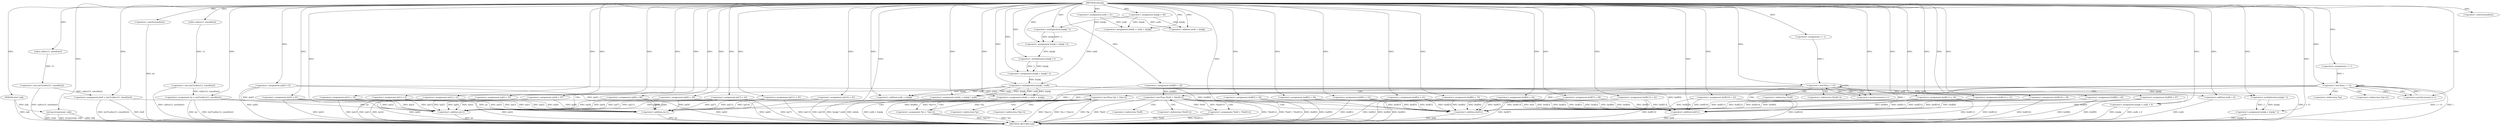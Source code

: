 digraph tfwnnk {  
"1752440687003217483" [label = "(METHOD,tfwnnk)" ]
"1752440687003217741" [label = "(METHOD_RETURN,void)" ]
"1752440687003217484" [label = "(PARAM,char* iodj)" ]
"1752440687003217489" [label = "(<operator>.assignment,lixilf = (int*)calloc(15, sizeof(int)))" ]
"1752440687003217491" [label = "(<operator>.cast,(int*)calloc(15, sizeof(int)))" ]
"1752440687003217493" [label = "(calloc,calloc(15, sizeof(int)))" ]
"1752440687003217495" [label = "(<operator>.sizeOf,sizeof(int))" ]
"1752440687003217497" [label = "(strcpy,strcpy(snnji, iodj))" ]
"1752440687003217500" [label = "(<operator>.assignment,lixilf[0] = 28)" ]
"1752440687003217506" [label = "(<operator>.assignment,hrjnkj = 40)" ]
"1752440687003217509" [label = "(<operator>.assignment,tjz = (int*)calloc(12, sizeof(int)))" ]
"1752440687003217511" [label = "(<operator>.cast,(int*)calloc(12, sizeof(int)))" ]
"1752440687003217513" [label = "(calloc,calloc(12, sizeof(int)))" ]
"1752440687003217515" [label = "(<operator>.sizeOf,sizeof(int))" ]
"1752440687003217517" [label = "(<operator>.assignment,tjz[0] = 8)" ]
"1752440687003217523" [label = "(<operator>.assignment,xxdh = 21)" ]
"1752440687003217526" [label = "(<operator>.assignment,tjz[1] = 6)" ]
"1752440687003217532" [label = "(<operator>.assignment,lebidy = xxdh + hrjnkj)" ]
"1752440687003217534" [label = "(<operator>.addition,xxdh + hrjnkj)" ]
"1752440687003217537" [label = "(<operator>.assignment,lixilf[1] = 53)" ]
"1752440687003217542" [label = "(<operator>.assignment,hrjnkj = hrjnkj * 2)" ]
"1752440687003217544" [label = "(<operator>.multiplication,hrjnkj * 2)" ]
"1752440687003217547" [label = "(<operator>.assignment,lixilf[2] = 61)" ]
"1752440687003217552" [label = "(<operator>.assignment,tjz[2] = 21)" ]
"1752440687003217557" [label = "(<operator>.assignment,lixilf[3] = 30)" ]
"1752440687003217562" [label = "(<operator>.assignment,tjz[3] = 34)" ]
"1752440687003217567" [label = "(<operator>.assignment,tjz[4] = 97)" ]
"1752440687003217572" [label = "(<operator>.assignment,tjz[5] = 65)" ]
"1752440687003217577" [label = "(<operator>.assignment,tjz[6] = 55)" ]
"1752440687003217582" [label = "(<operator>.assignment,lixilf[4] = 26)" ]
"1752440687003217587" [label = "(<operator>.assignment,tjz[7] = 63)" ]
"1752440687003217592" [label = "(<operator>.assignment,lixilf[5] = 84)" ]
"1752440687003217597" [label = "(<operator>.assignment,lixilf[6] = 74)" ]
"1752440687003217602" [label = "(<operator>.assignment,tjz[8] = 66)" ]
"1752440687003217607" [label = "(<operator>.assignment,hrjnkj = hrjnkj * 2)" ]
"1752440687003217609" [label = "(<operator>.multiplication,hrjnkj * 2)" ]
"1752440687003217612" [label = "(<operator>.assignment,tjz[9] = 29)" ]
"1752440687003217617" [label = "(<operator>.assignment,tjz[10] = 93)" ]
"1752440687003217622" [label = "(<operator>.assignment,lixilf[7] = 48)" ]
"1752440687003217627" [label = "(<operator>.assignment,lebidy = hrjnkj * xxdh)" ]
"1752440687003217629" [label = "(<operator>.multiplication,hrjnkj * xxdh)" ]
"1752440687003217632" [label = "(<operator>.assignment,lixilf[8] = 40)" ]
"1752440687003217637" [label = "(<operator>.assignment,lixilf[9] = 97)" ]
"1752440687003217642" [label = "(<operator>.assignment,lixilf[10] = 22)" ]
"1752440687003217647" [label = "(<operator>.assignment,lixilf[11] = 50)" ]
"1752440687003217652" [label = "(<operator>.assignment,tjz[11] = 85)" ]
"1752440687003217657" [label = "(<operator>.assignment,lebidy = xxdh + hrjnkj)" ]
"1752440687003217659" [label = "(<operator>.addition,xxdh + hrjnkj)" ]
"1752440687003217662" [label = "(<operator>.assignment,lixilf[12] = 22)" ]
"1752440687003217667" [label = "(<operator>.assignment,lixilf[13] = 22)" ]
"1752440687003217672" [label = "(<operator>.assignment,lixilf[14] = 39)" ]
"1752440687003217679" [label = "(<operator>.assignment,i = 1)" ]
"1752440687003217682" [label = "(<operator>.lessThan,i < 15)" ]
"1752440687003217685" [label = "(<operator>.postIncrement,i++)" ]
"1752440687003217689" [label = "(<operator>.lessThan,*lixilf < *(lixilf+i))" ]
"1752440687003217693" [label = "(<operator>.addition,lixilf+i)" ]
"1752440687003217697" [label = "(<operator>.assignment,*lixilf = *(lixilf+i))" ]
"1752440687003217701" [label = "(<operator>.addition,lixilf+i)" ]
"1752440687003217704" [label = "(<operator>.assignment,hrjnkj = hrjnkj * 2)" ]
"1752440687003217706" [label = "(<operator>.multiplication,hrjnkj * 2)" ]
"1752440687003217711" [label = "(<operator>.assignment,i = 1)" ]
"1752440687003217714" [label = "(<operator>.lessThan,i < 12)" ]
"1752440687003217717" [label = "(<operator>.postIncrement,i++)" ]
"1752440687003217721" [label = "(<operator>.lessThan,*tjz < *(tjz+i))" ]
"1752440687003217725" [label = "(<operator>.addition,tjz+i)" ]
"1752440687003217729" [label = "(<operator>.assignment,*tjz = *(tjz+i))" ]
"1752440687003217733" [label = "(<operator>.addition,tjz+i)" ]
"1752440687003217736" [label = "(<operator>.assignment,hrjnkj = xxdh + 6)" ]
"1752440687003217738" [label = "(<operator>.addition,xxdh + 6)" ]
"1752440687003217690" [label = "(<operator>.indirection,*lixilf)" ]
"1752440687003217692" [label = "(<operator>.indirection,*(lixilf+i))" ]
"1752440687003217698" [label = "(<operator>.indirection,*lixilf)" ]
"1752440687003217700" [label = "(<operator>.indirection,*(lixilf+i))" ]
"1752440687003217722" [label = "(<operator>.indirection,*tjz)" ]
"1752440687003217724" [label = "(<operator>.indirection,*(tjz+i))" ]
"1752440687003217730" [label = "(<operator>.indirection,*tjz)" ]
"1752440687003217732" [label = "(<operator>.indirection,*(tjz+i))" ]
  "1752440687003217652" -> "1752440687003217741"  [ label = "DDG: tjz[11]"] 
  "1752440687003217721" -> "1752440687003217741"  [ label = "DDG: *tjz"] 
  "1752440687003217484" -> "1752440687003217741"  [ label = "DDG: iodj"] 
  "1752440687003217627" -> "1752440687003217741"  [ label = "DDG: hrjnkj * xxdh"] 
  "1752440687003217736" -> "1752440687003217741"  [ label = "DDG: xxdh + 6"] 
  "1752440687003217736" -> "1752440687003217741"  [ label = "DDG: hrjnkj"] 
  "1752440687003217489" -> "1752440687003217741"  [ label = "DDG: (int*)calloc(15, sizeof(int))"] 
  "1752440687003217557" -> "1752440687003217741"  [ label = "DDG: lixilf[3]"] 
  "1752440687003217667" -> "1752440687003217741"  [ label = "DDG: lixilf[13]"] 
  "1752440687003217547" -> "1752440687003217741"  [ label = "DDG: lixilf[2]"] 
  "1752440687003217497" -> "1752440687003217741"  [ label = "DDG: snnji"] 
  "1752440687003217612" -> "1752440687003217741"  [ label = "DDG: tjz[9]"] 
  "1752440687003217497" -> "1752440687003217741"  [ label = "DDG: strcpy(snnji, iodj)"] 
  "1752440687003217704" -> "1752440687003217741"  [ label = "DDG: hrjnkj * 2"] 
  "1752440687003217602" -> "1752440687003217741"  [ label = "DDG: tjz[8]"] 
  "1752440687003217689" -> "1752440687003217741"  [ label = "DDG: *lixilf"] 
  "1752440687003217562" -> "1752440687003217741"  [ label = "DDG: tjz[3]"] 
  "1752440687003217733" -> "1752440687003217741"  [ label = "DDG: tjz"] 
  "1752440687003217657" -> "1752440687003217741"  [ label = "DDG: lebidy"] 
  "1752440687003217682" -> "1752440687003217741"  [ label = "DDG: i < 15"] 
  "1752440687003217697" -> "1752440687003217741"  [ label = "DDG: *lixilf"] 
  "1752440687003217738" -> "1752440687003217741"  [ label = "DDG: xxdh"] 
  "1752440687003217729" -> "1752440687003217741"  [ label = "DDG: *(tjz+i)"] 
  "1752440687003217500" -> "1752440687003217741"  [ label = "DDG: lixilf[0]"] 
  "1752440687003217509" -> "1752440687003217741"  [ label = "DDG: (int*)calloc(12, sizeof(int))"] 
  "1752440687003217647" -> "1752440687003217741"  [ label = "DDG: lixilf[11]"] 
  "1752440687003217657" -> "1752440687003217741"  [ label = "DDG: xxdh + hrjnkj"] 
  "1752440687003217637" -> "1752440687003217741"  [ label = "DDG: lixilf[9]"] 
  "1752440687003217489" -> "1752440687003217741"  [ label = "DDG: lixilf"] 
  "1752440687003217592" -> "1752440687003217741"  [ label = "DDG: lixilf[5]"] 
  "1752440687003217572" -> "1752440687003217741"  [ label = "DDG: tjz[5]"] 
  "1752440687003217693" -> "1752440687003217741"  [ label = "DDG: lixilf"] 
  "1752440687003217697" -> "1752440687003217741"  [ label = "DDG: *(lixilf+i)"] 
  "1752440687003217497" -> "1752440687003217741"  [ label = "DDG: iodj"] 
  "1752440687003217714" -> "1752440687003217741"  [ label = "DDG: i < 12"] 
  "1752440687003217509" -> "1752440687003217741"  [ label = "DDG: tjz"] 
  "1752440687003217517" -> "1752440687003217741"  [ label = "DDG: tjz[0]"] 
  "1752440687003217587" -> "1752440687003217741"  [ label = "DDG: tjz[7]"] 
  "1752440687003217672" -> "1752440687003217741"  [ label = "DDG: lixilf[14]"] 
  "1752440687003217689" -> "1752440687003217741"  [ label = "DDG: *(lixilf+i)"] 
  "1752440687003217642" -> "1752440687003217741"  [ label = "DDG: lixilf[10]"] 
  "1752440687003217582" -> "1752440687003217741"  [ label = "DDG: lixilf[4]"] 
  "1752440687003217597" -> "1752440687003217741"  [ label = "DDG: lixilf[6]"] 
  "1752440687003217567" -> "1752440687003217741"  [ label = "DDG: tjz[4]"] 
  "1752440687003217701" -> "1752440687003217741"  [ label = "DDG: lixilf"] 
  "1752440687003217714" -> "1752440687003217741"  [ label = "DDG: i"] 
  "1752440687003217725" -> "1752440687003217741"  [ label = "DDG: tjz"] 
  "1752440687003217526" -> "1752440687003217741"  [ label = "DDG: tjz[1]"] 
  "1752440687003217622" -> "1752440687003217741"  [ label = "DDG: lixilf[7]"] 
  "1752440687003217689" -> "1752440687003217741"  [ label = "DDG: *lixilf < *(lixilf+i)"] 
  "1752440687003217721" -> "1752440687003217741"  [ label = "DDG: *(tjz+i)"] 
  "1752440687003217511" -> "1752440687003217741"  [ label = "DDG: calloc(12, sizeof(int))"] 
  "1752440687003217721" -> "1752440687003217741"  [ label = "DDG: *tjz < *(tjz+i)"] 
  "1752440687003217491" -> "1752440687003217741"  [ label = "DDG: calloc(15, sizeof(int))"] 
  "1752440687003217577" -> "1752440687003217741"  [ label = "DDG: tjz[6]"] 
  "1752440687003217662" -> "1752440687003217741"  [ label = "DDG: lixilf[12]"] 
  "1752440687003217617" -> "1752440687003217741"  [ label = "DDG: tjz[10]"] 
  "1752440687003217632" -> "1752440687003217741"  [ label = "DDG: lixilf[8]"] 
  "1752440687003217552" -> "1752440687003217741"  [ label = "DDG: tjz[2]"] 
  "1752440687003217729" -> "1752440687003217741"  [ label = "DDG: *tjz"] 
  "1752440687003217537" -> "1752440687003217741"  [ label = "DDG: lixilf[1]"] 
  "1752440687003217515" -> "1752440687003217741"  [ label = "DDG: int"] 
  "1752440687003217483" -> "1752440687003217484"  [ label = "DDG: "] 
  "1752440687003217491" -> "1752440687003217489"  [ label = "DDG: calloc(15, sizeof(int))"] 
  "1752440687003217483" -> "1752440687003217489"  [ label = "DDG: "] 
  "1752440687003217493" -> "1752440687003217491"  [ label = "DDG: 15"] 
  "1752440687003217483" -> "1752440687003217493"  [ label = "DDG: "] 
  "1752440687003217483" -> "1752440687003217495"  [ label = "DDG: "] 
  "1752440687003217483" -> "1752440687003217497"  [ label = "DDG: "] 
  "1752440687003217484" -> "1752440687003217497"  [ label = "DDG: iodj"] 
  "1752440687003217483" -> "1752440687003217500"  [ label = "DDG: "] 
  "1752440687003217483" -> "1752440687003217506"  [ label = "DDG: "] 
  "1752440687003217511" -> "1752440687003217509"  [ label = "DDG: calloc(12, sizeof(int))"] 
  "1752440687003217483" -> "1752440687003217509"  [ label = "DDG: "] 
  "1752440687003217513" -> "1752440687003217511"  [ label = "DDG: 12"] 
  "1752440687003217483" -> "1752440687003217513"  [ label = "DDG: "] 
  "1752440687003217483" -> "1752440687003217515"  [ label = "DDG: "] 
  "1752440687003217483" -> "1752440687003217517"  [ label = "DDG: "] 
  "1752440687003217483" -> "1752440687003217523"  [ label = "DDG: "] 
  "1752440687003217483" -> "1752440687003217526"  [ label = "DDG: "] 
  "1752440687003217523" -> "1752440687003217532"  [ label = "DDG: xxdh"] 
  "1752440687003217483" -> "1752440687003217532"  [ label = "DDG: "] 
  "1752440687003217506" -> "1752440687003217532"  [ label = "DDG: hrjnkj"] 
  "1752440687003217523" -> "1752440687003217534"  [ label = "DDG: xxdh"] 
  "1752440687003217483" -> "1752440687003217534"  [ label = "DDG: "] 
  "1752440687003217506" -> "1752440687003217534"  [ label = "DDG: hrjnkj"] 
  "1752440687003217483" -> "1752440687003217537"  [ label = "DDG: "] 
  "1752440687003217544" -> "1752440687003217542"  [ label = "DDG: hrjnkj"] 
  "1752440687003217544" -> "1752440687003217542"  [ label = "DDG: 2"] 
  "1752440687003217483" -> "1752440687003217542"  [ label = "DDG: "] 
  "1752440687003217483" -> "1752440687003217544"  [ label = "DDG: "] 
  "1752440687003217506" -> "1752440687003217544"  [ label = "DDG: hrjnkj"] 
  "1752440687003217483" -> "1752440687003217547"  [ label = "DDG: "] 
  "1752440687003217483" -> "1752440687003217552"  [ label = "DDG: "] 
  "1752440687003217483" -> "1752440687003217557"  [ label = "DDG: "] 
  "1752440687003217483" -> "1752440687003217562"  [ label = "DDG: "] 
  "1752440687003217483" -> "1752440687003217567"  [ label = "DDG: "] 
  "1752440687003217483" -> "1752440687003217572"  [ label = "DDG: "] 
  "1752440687003217483" -> "1752440687003217577"  [ label = "DDG: "] 
  "1752440687003217483" -> "1752440687003217582"  [ label = "DDG: "] 
  "1752440687003217483" -> "1752440687003217587"  [ label = "DDG: "] 
  "1752440687003217483" -> "1752440687003217592"  [ label = "DDG: "] 
  "1752440687003217483" -> "1752440687003217597"  [ label = "DDG: "] 
  "1752440687003217483" -> "1752440687003217602"  [ label = "DDG: "] 
  "1752440687003217609" -> "1752440687003217607"  [ label = "DDG: hrjnkj"] 
  "1752440687003217609" -> "1752440687003217607"  [ label = "DDG: 2"] 
  "1752440687003217483" -> "1752440687003217607"  [ label = "DDG: "] 
  "1752440687003217542" -> "1752440687003217609"  [ label = "DDG: hrjnkj"] 
  "1752440687003217483" -> "1752440687003217609"  [ label = "DDG: "] 
  "1752440687003217483" -> "1752440687003217612"  [ label = "DDG: "] 
  "1752440687003217483" -> "1752440687003217617"  [ label = "DDG: "] 
  "1752440687003217483" -> "1752440687003217622"  [ label = "DDG: "] 
  "1752440687003217629" -> "1752440687003217627"  [ label = "DDG: hrjnkj"] 
  "1752440687003217629" -> "1752440687003217627"  [ label = "DDG: xxdh"] 
  "1752440687003217483" -> "1752440687003217627"  [ label = "DDG: "] 
  "1752440687003217607" -> "1752440687003217629"  [ label = "DDG: hrjnkj"] 
  "1752440687003217483" -> "1752440687003217629"  [ label = "DDG: "] 
  "1752440687003217523" -> "1752440687003217629"  [ label = "DDG: xxdh"] 
  "1752440687003217483" -> "1752440687003217632"  [ label = "DDG: "] 
  "1752440687003217483" -> "1752440687003217637"  [ label = "DDG: "] 
  "1752440687003217483" -> "1752440687003217642"  [ label = "DDG: "] 
  "1752440687003217483" -> "1752440687003217647"  [ label = "DDG: "] 
  "1752440687003217483" -> "1752440687003217652"  [ label = "DDG: "] 
  "1752440687003217629" -> "1752440687003217657"  [ label = "DDG: xxdh"] 
  "1752440687003217483" -> "1752440687003217657"  [ label = "DDG: "] 
  "1752440687003217629" -> "1752440687003217657"  [ label = "DDG: hrjnkj"] 
  "1752440687003217629" -> "1752440687003217659"  [ label = "DDG: xxdh"] 
  "1752440687003217483" -> "1752440687003217659"  [ label = "DDG: "] 
  "1752440687003217629" -> "1752440687003217659"  [ label = "DDG: hrjnkj"] 
  "1752440687003217483" -> "1752440687003217662"  [ label = "DDG: "] 
  "1752440687003217483" -> "1752440687003217667"  [ label = "DDG: "] 
  "1752440687003217483" -> "1752440687003217672"  [ label = "DDG: "] 
  "1752440687003217483" -> "1752440687003217679"  [ label = "DDG: "] 
  "1752440687003217679" -> "1752440687003217682"  [ label = "DDG: i"] 
  "1752440687003217685" -> "1752440687003217682"  [ label = "DDG: i"] 
  "1752440687003217483" -> "1752440687003217682"  [ label = "DDG: "] 
  "1752440687003217483" -> "1752440687003217685"  [ label = "DDG: "] 
  "1752440687003217682" -> "1752440687003217685"  [ label = "DDG: i"] 
  "1752440687003217697" -> "1752440687003217689"  [ label = "DDG: *lixilf"] 
  "1752440687003217500" -> "1752440687003217689"  [ label = "DDG: lixilf[0]"] 
  "1752440687003217500" -> "1752440687003217693"  [ label = "DDG: lixilf[0]"] 
  "1752440687003217647" -> "1752440687003217693"  [ label = "DDG: lixilf[11]"] 
  "1752440687003217672" -> "1752440687003217693"  [ label = "DDG: lixilf[14]"] 
  "1752440687003217597" -> "1752440687003217693"  [ label = "DDG: lixilf[6]"] 
  "1752440687003217622" -> "1752440687003217693"  [ label = "DDG: lixilf[7]"] 
  "1752440687003217662" -> "1752440687003217693"  [ label = "DDG: lixilf[12]"] 
  "1752440687003217632" -> "1752440687003217693"  [ label = "DDG: lixilf[8]"] 
  "1752440687003217537" -> "1752440687003217693"  [ label = "DDG: lixilf[1]"] 
  "1752440687003217557" -> "1752440687003217693"  [ label = "DDG: lixilf[3]"] 
  "1752440687003217667" -> "1752440687003217693"  [ label = "DDG: lixilf[13]"] 
  "1752440687003217547" -> "1752440687003217693"  [ label = "DDG: lixilf[2]"] 
  "1752440687003217637" -> "1752440687003217693"  [ label = "DDG: lixilf[9]"] 
  "1752440687003217489" -> "1752440687003217693"  [ label = "DDG: lixilf"] 
  "1752440687003217592" -> "1752440687003217693"  [ label = "DDG: lixilf[5]"] 
  "1752440687003217642" -> "1752440687003217693"  [ label = "DDG: lixilf[10]"] 
  "1752440687003217582" -> "1752440687003217693"  [ label = "DDG: lixilf[4]"] 
  "1752440687003217483" -> "1752440687003217693"  [ label = "DDG: "] 
  "1752440687003217682" -> "1752440687003217693"  [ label = "DDG: i"] 
  "1752440687003217689" -> "1752440687003217697"  [ label = "DDG: *(lixilf+i)"] 
  "1752440687003217500" -> "1752440687003217701"  [ label = "DDG: lixilf[0]"] 
  "1752440687003217647" -> "1752440687003217701"  [ label = "DDG: lixilf[11]"] 
  "1752440687003217672" -> "1752440687003217701"  [ label = "DDG: lixilf[14]"] 
  "1752440687003217597" -> "1752440687003217701"  [ label = "DDG: lixilf[6]"] 
  "1752440687003217622" -> "1752440687003217701"  [ label = "DDG: lixilf[7]"] 
  "1752440687003217662" -> "1752440687003217701"  [ label = "DDG: lixilf[12]"] 
  "1752440687003217632" -> "1752440687003217701"  [ label = "DDG: lixilf[8]"] 
  "1752440687003217537" -> "1752440687003217701"  [ label = "DDG: lixilf[1]"] 
  "1752440687003217557" -> "1752440687003217701"  [ label = "DDG: lixilf[3]"] 
  "1752440687003217667" -> "1752440687003217701"  [ label = "DDG: lixilf[13]"] 
  "1752440687003217547" -> "1752440687003217701"  [ label = "DDG: lixilf[2]"] 
  "1752440687003217592" -> "1752440687003217701"  [ label = "DDG: lixilf[5]"] 
  "1752440687003217637" -> "1752440687003217701"  [ label = "DDG: lixilf[9]"] 
  "1752440687003217642" -> "1752440687003217701"  [ label = "DDG: lixilf[10]"] 
  "1752440687003217582" -> "1752440687003217701"  [ label = "DDG: lixilf[4]"] 
  "1752440687003217483" -> "1752440687003217701"  [ label = "DDG: "] 
  "1752440687003217682" -> "1752440687003217701"  [ label = "DDG: i"] 
  "1752440687003217706" -> "1752440687003217704"  [ label = "DDG: hrjnkj"] 
  "1752440687003217706" -> "1752440687003217704"  [ label = "DDG: 2"] 
  "1752440687003217483" -> "1752440687003217704"  [ label = "DDG: "] 
  "1752440687003217483" -> "1752440687003217706"  [ label = "DDG: "] 
  "1752440687003217629" -> "1752440687003217706"  [ label = "DDG: hrjnkj"] 
  "1752440687003217483" -> "1752440687003217711"  [ label = "DDG: "] 
  "1752440687003217711" -> "1752440687003217714"  [ label = "DDG: i"] 
  "1752440687003217717" -> "1752440687003217714"  [ label = "DDG: i"] 
  "1752440687003217483" -> "1752440687003217714"  [ label = "DDG: "] 
  "1752440687003217483" -> "1752440687003217717"  [ label = "DDG: "] 
  "1752440687003217714" -> "1752440687003217717"  [ label = "DDG: i"] 
  "1752440687003217517" -> "1752440687003217721"  [ label = "DDG: tjz[0]"] 
  "1752440687003217729" -> "1752440687003217721"  [ label = "DDG: *tjz"] 
  "1752440687003217652" -> "1752440687003217725"  [ label = "DDG: tjz[11]"] 
  "1752440687003217612" -> "1752440687003217725"  [ label = "DDG: tjz[9]"] 
  "1752440687003217572" -> "1752440687003217725"  [ label = "DDG: tjz[5]"] 
  "1752440687003217509" -> "1752440687003217725"  [ label = "DDG: tjz"] 
  "1752440687003217577" -> "1752440687003217725"  [ label = "DDG: tjz[6]"] 
  "1752440687003217617" -> "1752440687003217725"  [ label = "DDG: tjz[10]"] 
  "1752440687003217552" -> "1752440687003217725"  [ label = "DDG: tjz[2]"] 
  "1752440687003217562" -> "1752440687003217725"  [ label = "DDG: tjz[3]"] 
  "1752440687003217602" -> "1752440687003217725"  [ label = "DDG: tjz[8]"] 
  "1752440687003217517" -> "1752440687003217725"  [ label = "DDG: tjz[0]"] 
  "1752440687003217587" -> "1752440687003217725"  [ label = "DDG: tjz[7]"] 
  "1752440687003217567" -> "1752440687003217725"  [ label = "DDG: tjz[4]"] 
  "1752440687003217526" -> "1752440687003217725"  [ label = "DDG: tjz[1]"] 
  "1752440687003217483" -> "1752440687003217725"  [ label = "DDG: "] 
  "1752440687003217714" -> "1752440687003217725"  [ label = "DDG: i"] 
  "1752440687003217721" -> "1752440687003217729"  [ label = "DDG: *(tjz+i)"] 
  "1752440687003217652" -> "1752440687003217733"  [ label = "DDG: tjz[11]"] 
  "1752440687003217612" -> "1752440687003217733"  [ label = "DDG: tjz[9]"] 
  "1752440687003217572" -> "1752440687003217733"  [ label = "DDG: tjz[5]"] 
  "1752440687003217577" -> "1752440687003217733"  [ label = "DDG: tjz[6]"] 
  "1752440687003217617" -> "1752440687003217733"  [ label = "DDG: tjz[10]"] 
  "1752440687003217552" -> "1752440687003217733"  [ label = "DDG: tjz[2]"] 
  "1752440687003217562" -> "1752440687003217733"  [ label = "DDG: tjz[3]"] 
  "1752440687003217602" -> "1752440687003217733"  [ label = "DDG: tjz[8]"] 
  "1752440687003217517" -> "1752440687003217733"  [ label = "DDG: tjz[0]"] 
  "1752440687003217587" -> "1752440687003217733"  [ label = "DDG: tjz[7]"] 
  "1752440687003217567" -> "1752440687003217733"  [ label = "DDG: tjz[4]"] 
  "1752440687003217526" -> "1752440687003217733"  [ label = "DDG: tjz[1]"] 
  "1752440687003217483" -> "1752440687003217733"  [ label = "DDG: "] 
  "1752440687003217509" -> "1752440687003217733"  [ label = "DDG: tjz"] 
  "1752440687003217714" -> "1752440687003217733"  [ label = "DDG: i"] 
  "1752440687003217483" -> "1752440687003217736"  [ label = "DDG: "] 
  "1752440687003217629" -> "1752440687003217736"  [ label = "DDG: xxdh"] 
  "1752440687003217483" -> "1752440687003217738"  [ label = "DDG: "] 
  "1752440687003217629" -> "1752440687003217738"  [ label = "DDG: xxdh"] 
  "1752440687003217682" -> "1752440687003217693"  [ label = "CDG: "] 
  "1752440687003217682" -> "1752440687003217682"  [ label = "CDG: "] 
  "1752440687003217682" -> "1752440687003217690"  [ label = "CDG: "] 
  "1752440687003217682" -> "1752440687003217692"  [ label = "CDG: "] 
  "1752440687003217682" -> "1752440687003217689"  [ label = "CDG: "] 
  "1752440687003217682" -> "1752440687003217685"  [ label = "CDG: "] 
  "1752440687003217689" -> "1752440687003217698"  [ label = "CDG: "] 
  "1752440687003217689" -> "1752440687003217700"  [ label = "CDG: "] 
  "1752440687003217689" -> "1752440687003217697"  [ label = "CDG: "] 
  "1752440687003217689" -> "1752440687003217701"  [ label = "CDG: "] 
  "1752440687003217714" -> "1752440687003217725"  [ label = "CDG: "] 
  "1752440687003217714" -> "1752440687003217714"  [ label = "CDG: "] 
  "1752440687003217714" -> "1752440687003217722"  [ label = "CDG: "] 
  "1752440687003217714" -> "1752440687003217724"  [ label = "CDG: "] 
  "1752440687003217714" -> "1752440687003217721"  [ label = "CDG: "] 
  "1752440687003217714" -> "1752440687003217717"  [ label = "CDG: "] 
  "1752440687003217721" -> "1752440687003217733"  [ label = "CDG: "] 
  "1752440687003217721" -> "1752440687003217730"  [ label = "CDG: "] 
  "1752440687003217721" -> "1752440687003217732"  [ label = "CDG: "] 
  "1752440687003217721" -> "1752440687003217729"  [ label = "CDG: "] 
}
